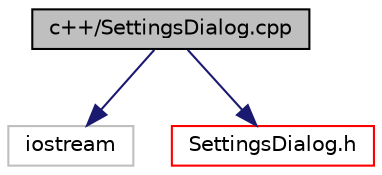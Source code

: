 digraph "c++/SettingsDialog.cpp"
{
 // LATEX_PDF_SIZE
  bgcolor="transparent";
  edge [fontname="Helvetica",fontsize="10",labelfontname="Helvetica",labelfontsize="10"];
  node [fontname="Helvetica",fontsize="10",shape=record];
  Node1 [label="c++/SettingsDialog.cpp",height=0.2,width=0.4,color="black", fillcolor="grey75", style="filled", fontcolor="black",tooltip="The implementaion of the SettingsDialog class."];
  Node1 -> Node2 [color="midnightblue",fontsize="10",style="solid",fontname="Helvetica"];
  Node2 [label="iostream",height=0.2,width=0.4,color="grey75",tooltip=" "];
  Node1 -> Node3 [color="midnightblue",fontsize="10",style="solid",fontname="Helvetica"];
  Node3 [label="SettingsDialog.h",height=0.2,width=0.4,color="red",URL="$_settings_dialog_8h.html",tooltip="The header file of the SettingsDialog class."];
}
